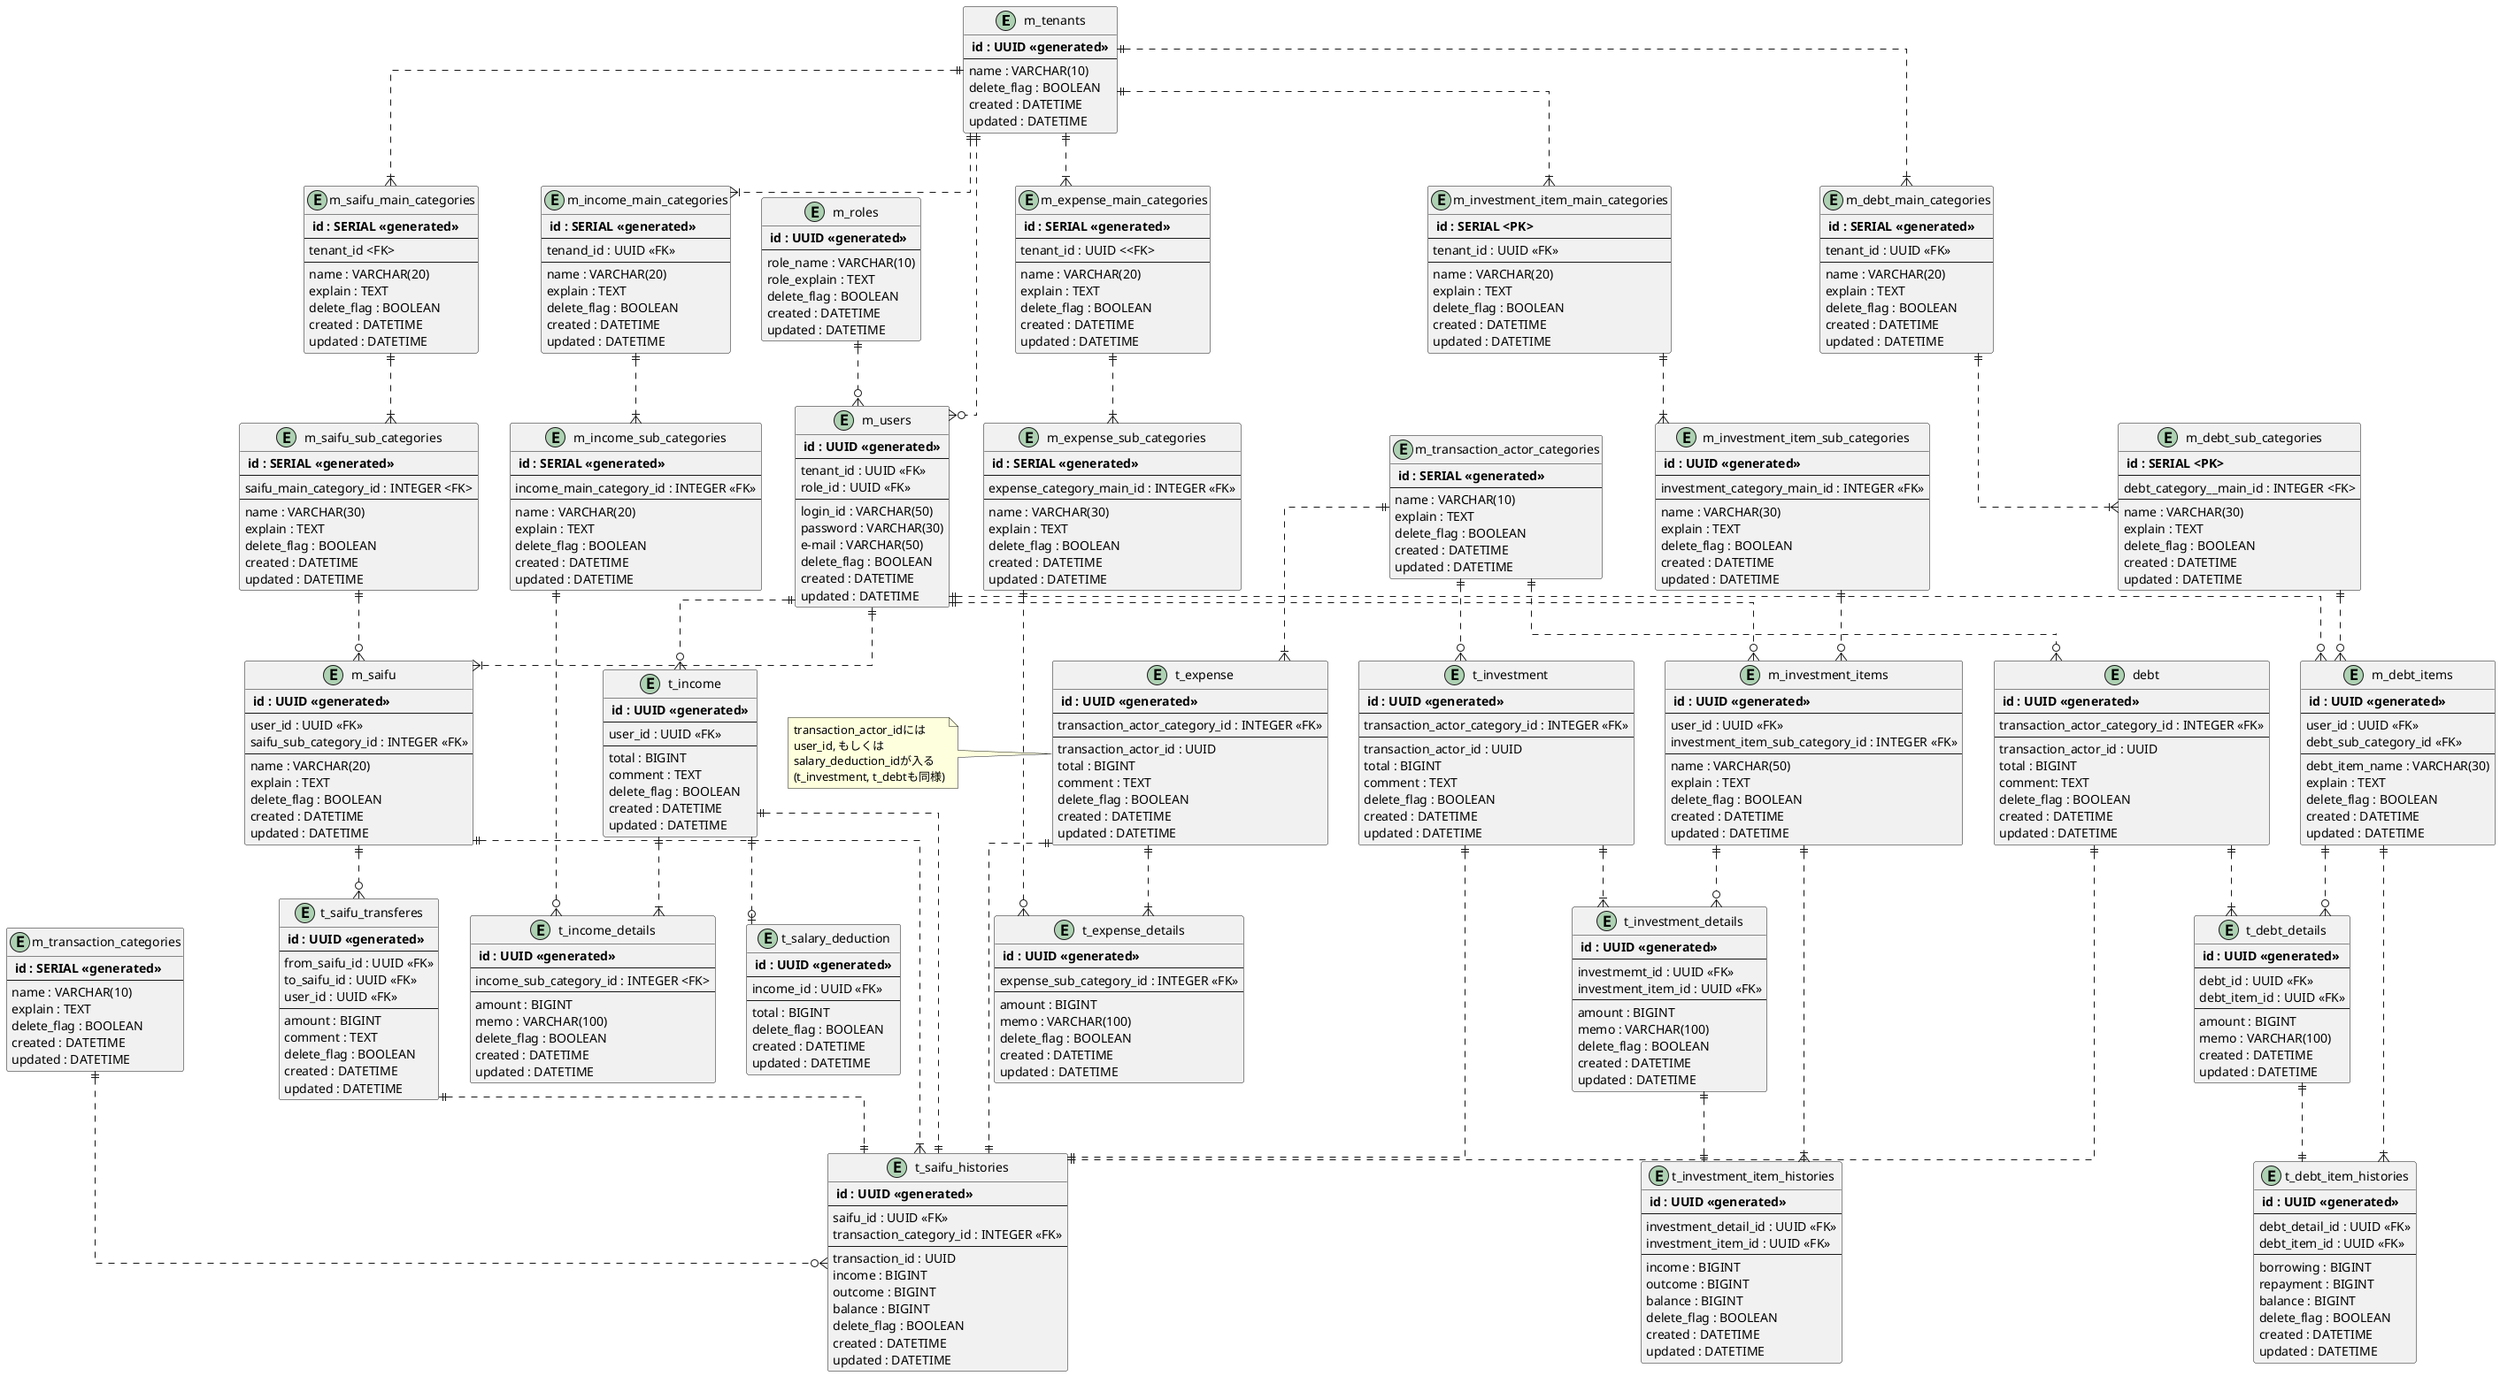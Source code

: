 
@startuml ER_Concept
skinparam linetype ortho

' Entity
entity "m_tenants" as tenant{
  ** id : UUID <<generated>> **
  --
  name : VARCHAR(10)
  delete_flag : BOOLEAN
  created : DATETIME
  updated : DATETIME
}

entity "m_users" as user {
  ** id : UUID <<generated>> **
  --
  tenant_id : UUID <<FK>>
  role_id : UUID <<FK>>
  --
  login_id : VARCHAR(50)
  password : VARCHAR(30)
  e-mail : VARCHAR(50)
  delete_flag : BOOLEAN
  created : DATETIME
  updated : DATETIME
}

entity "m_roles" as role {
  ** id : UUID <<generated>> **
  --
  role_name : VARCHAR(10)
  role_explain : TEXT
  delete_flag : BOOLEAN
  created : DATETIME
  updated : DATETIME
}

entity "m_saifu" as saifu {
  ** id : UUID <<generated>> **
  --
  user_id : UUID <<FK>>
  saifu_sub_category_id : INTEGER <<FK>>
  --
  name : VARCHAR(20)
  explain : TEXT
  delete_flag : BOOLEAN
  created : DATETIME
  updated : DATETIME
}

entity "m_saifu_main_categories" as saifuCategoryMain {
  ** id : SERIAL <<generated>> **
  --
  tenant_id <FK>
  --
  name : VARCHAR(20)
  explain : TEXT
  delete_flag : BOOLEAN
  created : DATETIME
  updated : DATETIME
}

entity "m_saifu_sub_categories" as saifuCategorySub {
  ** id : SERIAL <<generated>> **
  --
  saifu_main_category_id : INTEGER <FK>
  --
  name : VARCHAR(30)
  explain : TEXT
  delete_flag : BOOLEAN
  created : DATETIME
  updated : DATETIME
}

entity "t_saifu_histories" as saifuHistory {
  ** id : UUID <<generated>> **
  --
  saifu_id : UUID <<FK>>
  transaction_category_id : INTEGER <<FK>>
  --
  transaction_id : UUID
  income : BIGINT
  outcome : BIGINT
  balance : BIGINT
  delete_flag : BOOLEAN
  created : DATETIME
  updated : DATETIME
}

entity "t_saifu_transferes" as saifuTransfer {
  ** id : UUID <<generated>> **
  --
  from_saifu_id : UUID <<FK>>
  to_saifu_id : UUID <<FK>>
  user_id : UUID <<FK>>
  --
  amount : BIGINT
  comment : TEXT
  delete_flag : BOOLEAN
  created : DATETIME
  updated : DATETIME
}

entity "m_transaction_categories" as transactionCategory {
  ** id : SERIAL <<generated>> **
  --
  name : VARCHAR(10)
  explain : TEXT
  delete_flag : BOOLEAN
  created : DATETIME
  updated : DATETIME
}

entity "t_income" as income {
  ** id : UUID <<generated>> **
  --
  user_id : UUID <<FK>>
  --
  total : BIGINT
  comment : TEXT
  delete_flag : BOOLEAN
  created : DATETIME
  updated : DATETIME
}

entity "t_income_details" as incomeDetail {
  ** id : UUID <<generated>> **
  --
  income_sub_category_id : INTEGER <FK>
  --
  amount : BIGINT
  memo : VARCHAR(100)
  delete_flag : BOOLEAN
  created : DATETIME
  updated : DATETIME
}

entity "m_income_main_categories" as incomeCategoryMain {
  ** id : SERIAL <<generated>> **
  --
  tenand_id : UUID <<FK>>
  --
  name : VARCHAR(20)
  explain : TEXT
  delete_flag : BOOLEAN
  created : DATETIME
  updated : DATETIME
}

entity "m_income_sub_categories" as incomeCategorySub {
  ** id : SERIAL <<generated>> **
  --
  income_main_category_id : INTEGER <<FK>>
  --
  name : VARCHAR(20)
  explain : TEXT
  delete_flag : BOOLEAN
  created : DATETIME
  updated : DATETIME
}

entity "t_salary_deduction" as salaryDeduction {
  ** id : UUID <<generated>> **
  --
  income_id : UUID <<FK>>
  --
  total : BIGINT
  delete_flag : BOOLEAN
  created : DATETIME
  updated : DATETIME
}

entity "m_transaction_actor_categories" as transactionActorCategory {
  ** id : SERIAL <<generated>> **
  --
  name : VARCHAR(10)
  explain : TEXT
  delete_flag : BOOLEAN
  created : DATETIME
  updated : DATETIME
}

entity "t_expense" as expense {
  ** id : UUID <<generated>> **
  --
  transaction_actor_category_id : INTEGER <<FK>>
  --
  transaction_actor_id : UUID
  total : BIGINT
  comment : TEXT
  delete_flag : BOOLEAN
  created : DATETIME
  updated : DATETIME
}

entity "t_expense_details" as expenseDetail {
  ** id : UUID <<generated>> **
  --
  expense_sub_category_id : INTEGER <<FK>>
  --
  amount : BIGINT
  memo : VARCHAR(100)
  delete_flag : BOOLEAN
  created : DATETIME
  updated : DATETIME
}

entity "m_expense_main_categories" as expenseCategoryMain {
  ** id : SERIAL <<generated>> **
  --
  tenant_id : UUID <<FK>
  --
  name : VARCHAR(20)
  explain : TEXT
  delete_flag : BOOLEAN
  created : DATETIME
  updated : DATETIME
}

entity "m_expense_sub_categories" as expenseCategorySub {
  ** id : SERIAL <<generated>> **
  --
  expense_category_main_id : INTEGER <<FK>>
  --
  name : VARCHAR(30)
  explain : TEXT
  delete_flag : BOOLEAN
  created : DATETIME
  updated : DATETIME
}

entity "t_investment" as investment {
  ** id : UUID <<generated>> **
  --
  transaction_actor_category_id : INTEGER <<FK>>
  --
  transaction_actor_id : UUID
  total : BIGINT
  comment : TEXT
  delete_flag : BOOLEAN
  created : DATETIME
  updated : DATETIME
}

entity "t_investment_details" as investmentDetail {
  ** id : UUID <<generated>> **
  --
  investmemt_id : UUID <<FK>>
  investment_item_id : UUID <<FK>>
  --
  amount : BIGINT
  memo : VARCHAR(100)
  delete_flag : BOOLEAN
  created : DATETIME
  updated : DATETIME
}

entity "m_investment_items" as investmentItem {
  ** id : UUID <<generated>> **
  --
  user_id : UUID <<FK>>
  investment_item_sub_category_id : INTEGER <<FK>>
  --
  name : VARCHAR(50)
  explain : TEXT
  delete_flag : BOOLEAN
  created : DATETIME
  updated : DATETIME
}

entity "t_investment_item_histories" as investmentItemHistory {
  ** id : UUID <<generated>> **
  --
  investment_detail_id : UUID <<FK>>
  investment_item_id : UUID <<FK>>
  --
  income : BIGINT
  outcome : BIGINT
  balance : BIGINT
  delete_flag : BOOLEAN
  created : DATETIME
  updated : DATETIME
}

entity "m_investment_item_main_categories" as investmentItemCategoryMain {
  ** id : SERIAL <PK> **
  --
  tenant_id : UUID <<FK>>
  --
  name : VARCHAR(20)
  explain : TEXT
  delete_flag : BOOLEAN
  created : DATETIME
  updated : DATETIME
}

entity "m_investment_item_sub_categories" as investmentItemCategorySub {
  ** id : UUID <<generated>> **
  --
  investment_category_main_id : INTEGER <<FK>>
  --
  name : VARCHAR(30)
  explain : TEXT
  delete_flag : BOOLEAN
  created : DATETIME
  updated : DATETIME
}

entity "debt" as debt {
  ** id : UUID <<generated>> **
  --
  transaction_actor_category_id : INTEGER <<FK>>
  --
  transaction_actor_id : UUID
  total : BIGINT
  comment: TEXT
  delete_flag : BOOLEAN
  created : DATETIME
  updated : DATETIME
}

entity "t_debt_details" as debtDetail {
  ** id : UUID <<generated>> **
  --
  debt_id : UUID <<FK>>
  debt_item_id : UUID <<FK>>
  --
  amount : BIGINT
  memo : VARCHAR(100)
  created : DATETIME
  updated : DATETIME
}

entity "m_debt_items" as debtItem {
  ** id : UUID <<generated>> **
  --
  user_id : UUID <<FK>>
  debt_sub_category_id <<FK>>
  --
  debt_item_name : VARCHAR(30)
  explain : TEXT
  delete_flag : BOOLEAN
  created : DATETIME
  updated : DATETIME
}

entity "t_debt_item_histories" as debtItemHistory {
  ** id : UUID <<generated>> **
  --
  debt_detail_id : UUID <<FK>>
  debt_item_id : UUID <<FK>>
  --
  borrowing : BIGINT
  repayment : BIGINT
  balance : BIGINT
  delete_flag : BOOLEAN
  created : DATETIME
  updated : DATETIME
}

entity "m_debt_main_categories" as debtCategoryMain {
  ** id : SERIAL <<generated>> **
  --
  tenant_id : UUID <<FK>>
  --
  name : VARCHAR(20)
  explain : TEXT
  delete_flag : BOOLEAN
  created : DATETIME
  updated : DATETIME
}

entity "m_debt_sub_categories" as debtCategorySub {
  ** id : SERIAL <PK> **
  --
  debt_category__main_id : INTEGER <FK>
  --
  name : VARCHAR(30)
  explain : TEXT
  delete_flag : BOOLEAN
  created : DATETIME
  updated : DATETIME
}

' Relation

' Account
tenant ||..o{user
role ||..o{user

' SAIFU
user ||..|{saifu
saifu ||..|{saifuHistory
tenant ||..|{saifuCategoryMain
saifuCategoryMain ||..|{saifuCategorySub
saifuCategorySub ||..o{saifu
transactionCategory ||..o{saifuHistory
saifu ||..o{saifuTransfer
saifuTransfer ||..|| saifuHistory

' Income
tenant ||..|{incomeCategoryMain
incomeCategoryMain ||..|{incomeCategorySub
incomeCategorySub ||..o{incomeDetail
user ||..o{income
income ||..|{incomeDetail
income ||..||saifuHistory
income ||..o|salaryDeduction

' Expense
tenant ||..|{expenseCategoryMain
expenseCategoryMain ||..|{expenseCategorySub
expenseCategorySub ||..o{expenseDetail
transactionActorCategory ||..|{expense
expense ||..|{expenseDetail
expense ||..||saifuHistory

' Investment
tenant ||..|{investmentItemCategoryMain
investmentItemCategoryMain ||..|{investmentItemCategorySub
investmentItemCategorySub ||..o{investmentItem
transactionActorCategory ||..o{investment
investment ||..|{investmentDetail
investment ||..||saifuHistory
investmentDetail ||..||investmentItemHistory
investmentItem ||..|{investmentItemHistory
investmentItem ||..o{investmentDetail
user ||..o{investmentItem

' Debt
tenant ||..|{debtCategoryMain
debtCategoryMain ||..|{debtCategorySub
debtCategorySub ||..o{debtItem
transactionActorCategory ||..o{debt
debt ||..|{debtDetail
debt ||..||saifuHistory
debtDetail ||..||debtItemHistory
debtItem ||..o{debtDetail
debtItem ||..|{debtItemHistory
user ||..o{debtItem

' Note
note left of expense
transaction_actor_idには
user_id, もしくは
salary_deduction_idが入る
(t_investment, t_debtも同様)
end note

@enduml